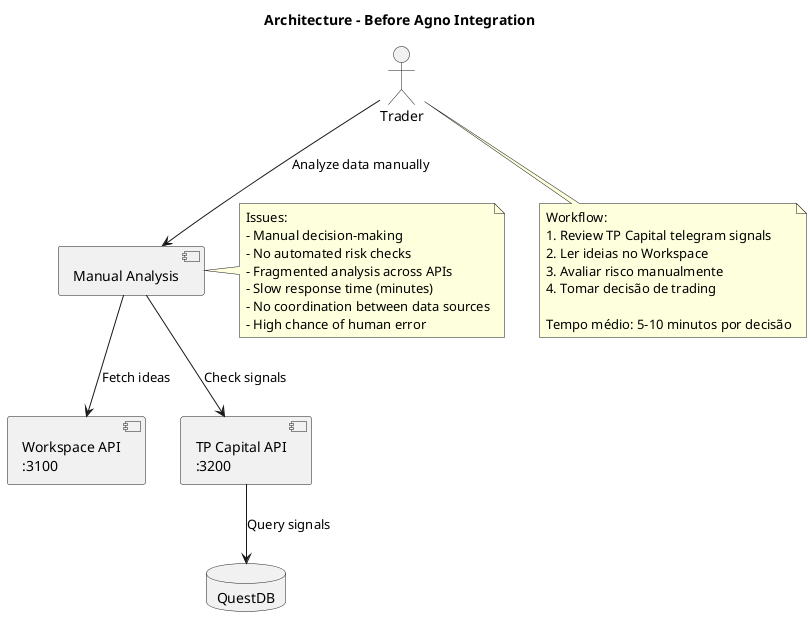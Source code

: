 @startuml
title Architecture - Before Agno Integration

actor Trader
component "Manual Analysis" as Manual
component "Workspace API\n:3100" as Workspace
component "TP Capital API\n:3200" as TPCapital
database "QuestDB" as QuestDB

Trader --> Manual : Analyze data manually
Manual --> Workspace : Fetch ideas
Manual --> TPCapital : Check signals
TPCapital --> QuestDB : Query signals

note right of Manual
  Issues:
  - Manual decision-making
  - No automated risk checks
  - Fragmented analysis across APIs
  - Slow response time (minutes)
  - No coordination between data sources
  - High chance of human error
end note

note bottom of Trader
  Workflow:
  1. Review TP Capital telegram signals
  2. Ler ideias no Workspace
  3. Avaliar risco manualmente
  4. Tomar decisão de trading

  Tempo médio: 5-10 minutos por decisão
end note

@enduml
